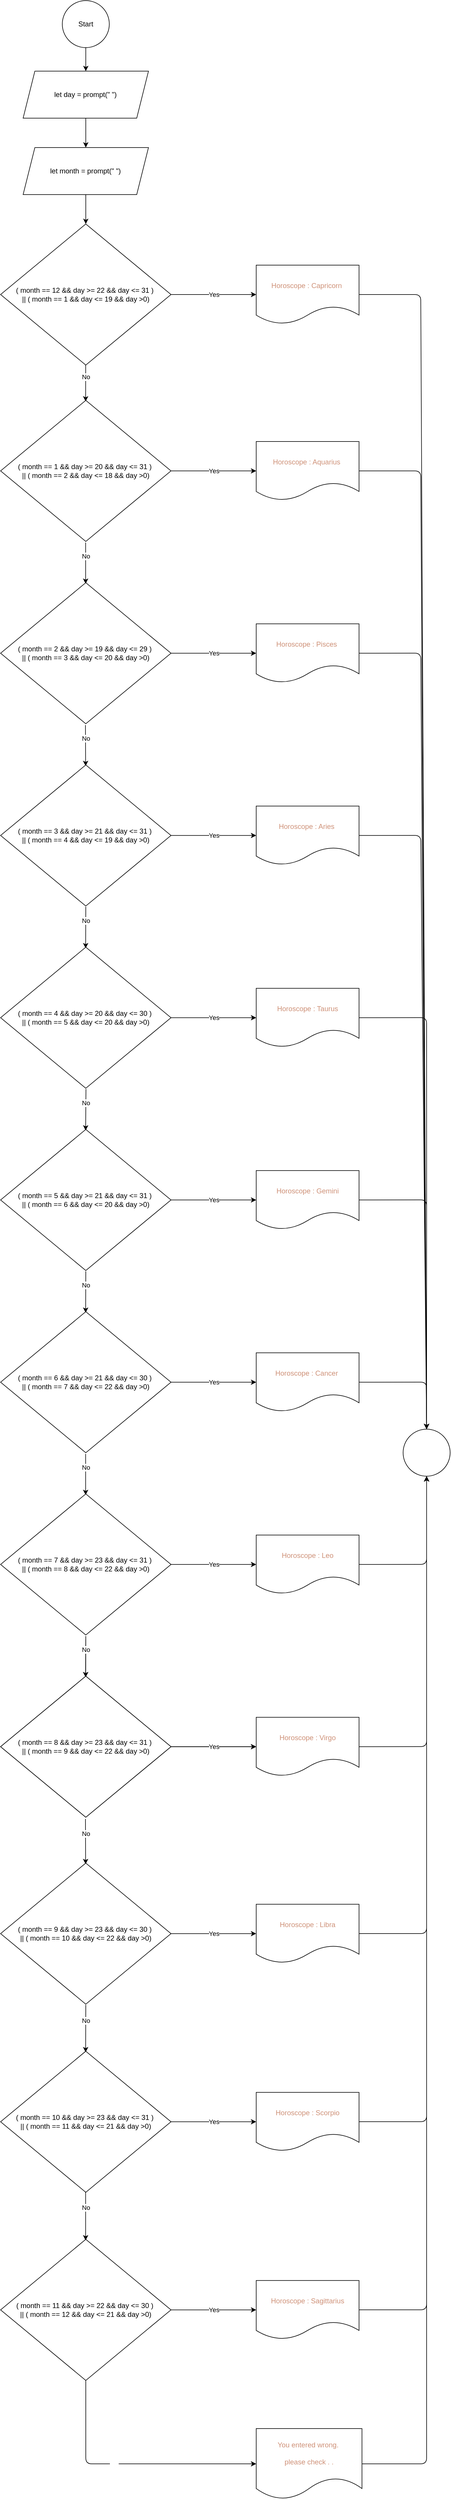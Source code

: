 <mxfile>
    <diagram id="InhZgXvjEY7na0MZGyS1" name="Page-1">
        <mxGraphModel dx="482" dy="454" grid="1" gridSize="10" guides="1" tooltips="1" connect="1" arrows="1" fold="1" page="1" pageScale="1" pageWidth="827" pageHeight="1169" math="0" shadow="0">
            <root>
                <mxCell id="0"/>
                <mxCell id="1" parent="0"/>
                <mxCell id="4" value="" style="edgeStyle=none;html=1;exitX=0.5;exitY=1;exitDx=0;exitDy=0;" edge="1" parent="1" source="2" target="3">
                    <mxGeometry relative="1" as="geometry">
                        <mxPoint x="160" y="90" as="sourcePoint"/>
                    </mxGeometry>
                </mxCell>
                <mxCell id="2" value="Start" style="ellipse;whiteSpace=wrap;html=1;aspect=fixed;" vertex="1" parent="1">
                    <mxGeometry x="120.01" y="10" width="80" height="80" as="geometry"/>
                </mxCell>
                <mxCell id="6" style="edgeStyle=none;html=1;entryX=0.5;entryY=0;entryDx=0;entryDy=0;" edge="1" parent="1" source="3" target="5">
                    <mxGeometry relative="1" as="geometry"/>
                </mxCell>
                <mxCell id="3" value="let day = prompt(&quot; &quot;)" style="shape=parallelogram;perimeter=parallelogramPerimeter;whiteSpace=wrap;html=1;fixedSize=1;" vertex="1" parent="1">
                    <mxGeometry x="53.34" y="130" width="213.33" height="80" as="geometry"/>
                </mxCell>
                <mxCell id="10" value="" style="edgeStyle=none;html=1;" edge="1" parent="1" source="5" target="9">
                    <mxGeometry relative="1" as="geometry"/>
                </mxCell>
                <mxCell id="5" value="let month = prompt(&quot; &quot;)" style="shape=parallelogram;perimeter=parallelogramPerimeter;whiteSpace=wrap;html=1;fixedSize=1;" vertex="1" parent="1">
                    <mxGeometry x="53.34" y="260" width="213.33" height="80" as="geometry"/>
                </mxCell>
                <mxCell id="12" value="Yes" style="edgeStyle=none;html=1;" edge="1" parent="1" source="9" target="11">
                    <mxGeometry relative="1" as="geometry"/>
                </mxCell>
                <mxCell id="14" value="" style="edgeStyle=none;html=1;entryX=0.499;entryY=0.008;entryDx=0;entryDy=0;entryPerimeter=0;" edge="1" parent="1" source="9" target="16">
                    <mxGeometry relative="1" as="geometry">
                        <mxPoint x="160" y="790" as="targetPoint"/>
                    </mxGeometry>
                </mxCell>
                <mxCell id="15" value="No" style="edgeLabel;html=1;align=center;verticalAlign=middle;resizable=0;points=[];" vertex="1" connectable="0" parent="14">
                    <mxGeometry x="-0.348" y="-1" relative="1" as="geometry">
                        <mxPoint x="1" as="offset"/>
                    </mxGeometry>
                </mxCell>
                <mxCell id="9" value="( month == 12 &amp;amp;&amp;amp; day &amp;gt;= 22 &amp;amp;&amp;amp; day &amp;lt;= 31 )&amp;nbsp;&lt;br&gt;|| ( month == 1 &amp;amp;&amp;amp; day &amp;lt;= 19 &amp;amp;&amp;amp; day &amp;gt;0)" style="rhombus;whiteSpace=wrap;html=1;" vertex="1" parent="1">
                    <mxGeometry x="15" y="390" width="290" height="240" as="geometry"/>
                </mxCell>
                <mxCell id="79" style="edgeStyle=none;html=1;fontColor=#fff;" edge="1" parent="1" source="11" target="78">
                    <mxGeometry relative="1" as="geometry">
                        <Array as="points">
                            <mxPoint x="730" y="510"/>
                        </Array>
                    </mxGeometry>
                </mxCell>
                <mxCell id="11" value="&lt;font color=&quot;#ce9178&quot;&gt;Horoscope : Capricorn&amp;nbsp;&lt;/font&gt;" style="shape=document;whiteSpace=wrap;html=1;boundedLbl=1;" vertex="1" parent="1">
                    <mxGeometry x="450" y="460" width="175" height="100" as="geometry"/>
                </mxCell>
                <mxCell id="16" value="( month == 1 &amp;amp;&amp;amp; day &amp;gt;= 20 &amp;amp;&amp;amp; day &amp;lt;= 31 )&amp;nbsp;&lt;br&gt;|| ( month == 2 &amp;amp;&amp;amp; day &amp;lt;= 18 &amp;amp;&amp;amp; day &amp;gt;0)" style="rhombus;whiteSpace=wrap;html=1;" vertex="1" parent="1">
                    <mxGeometry x="15.01" y="690" width="290" height="240" as="geometry"/>
                </mxCell>
                <mxCell id="17" value="Yes" style="edgeStyle=none;html=1;exitX=1;exitY=0.5;exitDx=0;exitDy=0;" edge="1" parent="1" target="18" source="16">
                    <mxGeometry relative="1" as="geometry">
                        <mxPoint x="310" y="810" as="sourcePoint"/>
                    </mxGeometry>
                </mxCell>
                <mxCell id="80" style="edgeStyle=none;html=1;fontColor=#fff;entryX=0.5;entryY=0;entryDx=0;entryDy=0;" edge="1" parent="1" source="18" target="78">
                    <mxGeometry relative="1" as="geometry">
                        <mxPoint x="730" y="810" as="targetPoint"/>
                        <Array as="points">
                            <mxPoint x="730" y="810"/>
                        </Array>
                    </mxGeometry>
                </mxCell>
                <mxCell id="18" value="&lt;font color=&quot;#ce9178&quot;&gt;Horoscope : Aquarius&amp;nbsp;&lt;/font&gt;" style="shape=document;whiteSpace=wrap;html=1;boundedLbl=1;" vertex="1" parent="1">
                    <mxGeometry x="450" y="760" width="175" height="100" as="geometry"/>
                </mxCell>
                <mxCell id="21" value="" style="edgeStyle=none;html=1;entryX=0.499;entryY=0.008;entryDx=0;entryDy=0;entryPerimeter=0;exitX=0.499;exitY=1.008;exitDx=0;exitDy=0;exitPerimeter=0;" edge="1" parent="1" target="23" source="16">
                    <mxGeometry relative="1" as="geometry">
                        <mxPoint x="159.809" y="940.002" as="sourcePoint"/>
                        <mxPoint x="160" y="1100.16" as="targetPoint"/>
                    </mxGeometry>
                </mxCell>
                <mxCell id="22" value="No" style="edgeLabel;html=1;align=center;verticalAlign=middle;resizable=0;points=[];" vertex="1" connectable="0" parent="21">
                    <mxGeometry x="-0.348" y="-1" relative="1" as="geometry">
                        <mxPoint x="1" as="offset"/>
                    </mxGeometry>
                </mxCell>
                <mxCell id="23" value="( month == 2 &amp;amp;&amp;amp; day &amp;gt;= 19 &amp;amp;&amp;amp; day &amp;lt;= 29 )&amp;nbsp;&lt;br&gt;|| ( month == 3 &amp;amp;&amp;amp; day &amp;lt;= 20 &amp;amp;&amp;amp; day &amp;gt;0)" style="rhombus;whiteSpace=wrap;html=1;" vertex="1" parent="1">
                    <mxGeometry x="15" y="1000.16" width="290" height="240" as="geometry"/>
                </mxCell>
                <mxCell id="24" value="Yes" style="edgeStyle=none;html=1;exitX=1;exitY=0.5;exitDx=0;exitDy=0;" edge="1" parent="1" source="23" target="25">
                    <mxGeometry relative="1" as="geometry">
                        <mxPoint x="310" y="1120.16" as="sourcePoint"/>
                    </mxGeometry>
                </mxCell>
                <mxCell id="81" style="edgeStyle=none;html=1;fontColor=#fff;entryX=0.5;entryY=0;entryDx=0;entryDy=0;" edge="1" parent="1" source="25" target="78">
                    <mxGeometry relative="1" as="geometry">
                        <mxPoint x="730" y="1120" as="targetPoint"/>
                        <Array as="points">
                            <mxPoint x="730" y="1120"/>
                        </Array>
                    </mxGeometry>
                </mxCell>
                <mxCell id="25" value="&lt;font color=&quot;#ce9178&quot;&gt;Horoscope : Pisces&amp;nbsp;&lt;/font&gt;" style="shape=document;whiteSpace=wrap;html=1;boundedLbl=1;" vertex="1" parent="1">
                    <mxGeometry x="450" y="1070.16" width="175" height="100" as="geometry"/>
                </mxCell>
                <mxCell id="26" value="" style="edgeStyle=none;html=1;entryX=0.499;entryY=0.008;entryDx=0;entryDy=0;entryPerimeter=0;exitX=0.498;exitY=1.009;exitDx=0;exitDy=0;exitPerimeter=0;" edge="1" parent="1" target="28" source="23">
                    <mxGeometry relative="1" as="geometry">
                        <mxPoint x="159.809" y="1250.002" as="sourcePoint"/>
                        <mxPoint x="160" y="1410.16" as="targetPoint"/>
                    </mxGeometry>
                </mxCell>
                <mxCell id="27" value="No" style="edgeLabel;html=1;align=center;verticalAlign=middle;resizable=0;points=[];" vertex="1" connectable="0" parent="26">
                    <mxGeometry x="-0.348" y="-1" relative="1" as="geometry">
                        <mxPoint x="1" as="offset"/>
                    </mxGeometry>
                </mxCell>
                <mxCell id="28" value="( month == 3 &amp;amp;&amp;amp; day &amp;gt;= 21 &amp;amp;&amp;amp; day &amp;lt;= 31 )&amp;nbsp;&lt;br&gt;|| ( month == 4 &amp;amp;&amp;amp; day &amp;lt;= 19 &amp;amp;&amp;amp; day &amp;gt;0)" style="rhombus;whiteSpace=wrap;html=1;" vertex="1" parent="1">
                    <mxGeometry x="15" y="1310.16" width="290" height="240" as="geometry"/>
                </mxCell>
                <mxCell id="29" value="Yes" style="edgeStyle=none;html=1;exitX=1;exitY=0.5;exitDx=0;exitDy=0;" edge="1" parent="1" source="28" target="30">
                    <mxGeometry relative="1" as="geometry">
                        <mxPoint x="310" y="1430.16" as="sourcePoint"/>
                    </mxGeometry>
                </mxCell>
                <mxCell id="85" style="edgeStyle=none;html=1;entryX=0.5;entryY=0;entryDx=0;entryDy=0;fontColor=#fff;" edge="1" parent="1" source="30" target="78">
                    <mxGeometry relative="1" as="geometry">
                        <Array as="points">
                            <mxPoint x="730" y="1430"/>
                        </Array>
                    </mxGeometry>
                </mxCell>
                <mxCell id="30" value="&lt;font color=&quot;#ce9178&quot;&gt;Horoscope : Aries&amp;nbsp;&lt;/font&gt;" style="shape=document;whiteSpace=wrap;html=1;boundedLbl=1;" vertex="1" parent="1">
                    <mxGeometry x="450" y="1380.16" width="175" height="100" as="geometry"/>
                </mxCell>
                <mxCell id="31" value="" style="edgeStyle=none;html=1;entryX=0.499;entryY=0.008;entryDx=0;entryDy=0;entryPerimeter=0;exitX=0.5;exitY=1.005;exitDx=0;exitDy=0;exitPerimeter=0;" edge="1" parent="1" target="33" source="28">
                    <mxGeometry relative="1" as="geometry">
                        <mxPoint x="159.819" y="1560.002" as="sourcePoint"/>
                        <mxPoint x="160.01" y="1720.16" as="targetPoint"/>
                    </mxGeometry>
                </mxCell>
                <mxCell id="32" value="No" style="edgeLabel;html=1;align=center;verticalAlign=middle;resizable=0;points=[];" vertex="1" connectable="0" parent="31">
                    <mxGeometry x="-0.348" y="-1" relative="1" as="geometry">
                        <mxPoint x="1" as="offset"/>
                    </mxGeometry>
                </mxCell>
                <mxCell id="33" value="( month == 4 &amp;amp;&amp;amp; day &amp;gt;= 20 &amp;amp;&amp;amp; day &amp;lt;= 30 )&amp;nbsp;&lt;br&gt;|| ( month == 5 &amp;amp;&amp;amp; day &amp;lt;= 20 &amp;amp;&amp;amp; day &amp;gt;0)" style="rhombus;whiteSpace=wrap;html=1;" vertex="1" parent="1">
                    <mxGeometry x="15.01" y="1620.16" width="290" height="240" as="geometry"/>
                </mxCell>
                <mxCell id="34" value="Yes" style="edgeStyle=none;html=1;exitX=1;exitY=0.5;exitDx=0;exitDy=0;" edge="1" parent="1" source="33" target="35">
                    <mxGeometry relative="1" as="geometry">
                        <mxPoint x="310.01" y="1740.16" as="sourcePoint"/>
                    </mxGeometry>
                </mxCell>
                <mxCell id="84" style="edgeStyle=none;html=1;entryX=0.5;entryY=0;entryDx=0;entryDy=0;fontColor=#fff;" edge="1" parent="1" source="35" target="78">
                    <mxGeometry relative="1" as="geometry">
                        <Array as="points">
                            <mxPoint x="740" y="1740"/>
                        </Array>
                    </mxGeometry>
                </mxCell>
                <mxCell id="35" value="&lt;font color=&quot;#ce9178&quot;&gt;Horoscope : Taurus&lt;/font&gt;" style="shape=document;whiteSpace=wrap;html=1;boundedLbl=1;" vertex="1" parent="1">
                    <mxGeometry x="450.01" y="1690.16" width="175" height="100" as="geometry"/>
                </mxCell>
                <mxCell id="36" value="" style="edgeStyle=none;html=1;entryX=0.499;entryY=0.008;entryDx=0;entryDy=0;entryPerimeter=0;exitX=0.501;exitY=1.005;exitDx=0;exitDy=0;exitPerimeter=0;" edge="1" parent="1" target="38" source="33">
                    <mxGeometry relative="1" as="geometry">
                        <mxPoint x="159.819" y="1870.002" as="sourcePoint"/>
                        <mxPoint x="160.01" y="2030.16" as="targetPoint"/>
                    </mxGeometry>
                </mxCell>
                <mxCell id="37" value="No" style="edgeLabel;html=1;align=center;verticalAlign=middle;resizable=0;points=[];" vertex="1" connectable="0" parent="36">
                    <mxGeometry x="-0.348" y="-1" relative="1" as="geometry">
                        <mxPoint x="1" as="offset"/>
                    </mxGeometry>
                </mxCell>
                <mxCell id="38" value="( month == 5 &amp;amp;&amp;amp; day &amp;gt;= 21 &amp;amp;&amp;amp; day &amp;lt;= 31 )&amp;nbsp;&lt;br&gt;|| ( month == 6 &amp;amp;&amp;amp; day &amp;lt;= 20 &amp;amp;&amp;amp; day &amp;gt;0)" style="rhombus;whiteSpace=wrap;html=1;" vertex="1" parent="1">
                    <mxGeometry x="15.01" y="1930.16" width="290" height="240" as="geometry"/>
                </mxCell>
                <mxCell id="39" value="Yes" style="edgeStyle=none;html=1;exitX=1;exitY=0.5;exitDx=0;exitDy=0;" edge="1" parent="1" source="38" target="40">
                    <mxGeometry relative="1" as="geometry">
                        <mxPoint x="310.01" y="2050.16" as="sourcePoint"/>
                    </mxGeometry>
                </mxCell>
                <mxCell id="83" style="edgeStyle=none;html=1;entryX=0.5;entryY=0;entryDx=0;entryDy=0;fontColor=#fff;" edge="1" parent="1" source="40" target="78">
                    <mxGeometry relative="1" as="geometry">
                        <Array as="points">
                            <mxPoint x="740" y="2050"/>
                        </Array>
                    </mxGeometry>
                </mxCell>
                <mxCell id="40" value="&lt;font color=&quot;#ce9178&quot;&gt;Horoscope : Gemini&lt;/font&gt;" style="shape=document;whiteSpace=wrap;html=1;boundedLbl=1;" vertex="1" parent="1">
                    <mxGeometry x="450.01" y="2000.16" width="175" height="100" as="geometry"/>
                </mxCell>
                <mxCell id="41" value="" style="edgeStyle=none;html=1;entryX=0.499;entryY=0.008;entryDx=0;entryDy=0;entryPerimeter=0;exitX=0.5;exitY=1.005;exitDx=0;exitDy=0;exitPerimeter=0;" edge="1" parent="1" target="43" source="38">
                    <mxGeometry relative="1" as="geometry">
                        <mxPoint x="159.819" y="2180.002" as="sourcePoint"/>
                        <mxPoint x="160.01" y="2340.16" as="targetPoint"/>
                    </mxGeometry>
                </mxCell>
                <mxCell id="42" value="No" style="edgeLabel;html=1;align=center;verticalAlign=middle;resizable=0;points=[];" vertex="1" connectable="0" parent="41">
                    <mxGeometry x="-0.348" y="-1" relative="1" as="geometry">
                        <mxPoint x="1" as="offset"/>
                    </mxGeometry>
                </mxCell>
                <mxCell id="43" value="( month == 6 &amp;amp;&amp;amp; day &amp;gt;= 21 &amp;amp;&amp;amp; day &amp;lt;= 30 )&amp;nbsp;&lt;br&gt;|| ( month == 7 &amp;amp;&amp;amp; day &amp;lt;= 22 &amp;amp;&amp;amp; day &amp;gt;0)" style="rhombus;whiteSpace=wrap;html=1;" vertex="1" parent="1">
                    <mxGeometry x="15.01" y="2240.16" width="290" height="240" as="geometry"/>
                </mxCell>
                <mxCell id="44" value="Yes" style="edgeStyle=none;html=1;exitX=1;exitY=0.5;exitDx=0;exitDy=0;" edge="1" parent="1" source="43" target="45">
                    <mxGeometry relative="1" as="geometry">
                        <mxPoint x="310.01" y="2360.16" as="sourcePoint"/>
                    </mxGeometry>
                </mxCell>
                <mxCell id="82" style="edgeStyle=none;html=1;entryX=0.5;entryY=0;entryDx=0;entryDy=0;fontColor=#fff;" edge="1" parent="1" source="45" target="78">
                    <mxGeometry relative="1" as="geometry">
                        <Array as="points">
                            <mxPoint x="740" y="2360"/>
                        </Array>
                    </mxGeometry>
                </mxCell>
                <mxCell id="45" value="&lt;font color=&quot;#ce9178&quot;&gt;Horoscope : Cancer&amp;nbsp;&lt;/font&gt;" style="shape=document;whiteSpace=wrap;html=1;boundedLbl=1;" vertex="1" parent="1">
                    <mxGeometry x="450.01" y="2310.16" width="175" height="100" as="geometry"/>
                </mxCell>
                <mxCell id="46" value="" style="edgeStyle=none;html=1;entryX=0.499;entryY=0.008;entryDx=0;entryDy=0;entryPerimeter=0;exitX=0.499;exitY=1.008;exitDx=0;exitDy=0;exitPerimeter=0;" edge="1" parent="1" target="48" source="43">
                    <mxGeometry relative="1" as="geometry">
                        <mxPoint x="159.819" y="2490.002" as="sourcePoint"/>
                        <mxPoint x="160.01" y="2650.16" as="targetPoint"/>
                    </mxGeometry>
                </mxCell>
                <mxCell id="47" value="No" style="edgeLabel;html=1;align=center;verticalAlign=middle;resizable=0;points=[];" vertex="1" connectable="0" parent="46">
                    <mxGeometry x="-0.348" y="-1" relative="1" as="geometry">
                        <mxPoint x="1" as="offset"/>
                    </mxGeometry>
                </mxCell>
                <mxCell id="48" value="( month == 7 &amp;amp;&amp;amp; day &amp;gt;= 23 &amp;amp;&amp;amp; day &amp;lt;= 31 )&amp;nbsp;&lt;br&gt;|| ( month == 8 &amp;amp;&amp;amp; day &amp;lt;= 22 &amp;amp;&amp;amp; day &amp;gt;0)" style="rhombus;whiteSpace=wrap;html=1;" vertex="1" parent="1">
                    <mxGeometry x="15.01" y="2550.16" width="290" height="240" as="geometry"/>
                </mxCell>
                <mxCell id="49" value="Yes" style="edgeStyle=none;html=1;exitX=1;exitY=0.5;exitDx=0;exitDy=0;" edge="1" parent="1" source="48" target="50">
                    <mxGeometry relative="1" as="geometry">
                        <mxPoint x="310.01" y="2670.16" as="sourcePoint"/>
                    </mxGeometry>
                </mxCell>
                <mxCell id="86" style="edgeStyle=none;html=1;entryX=0.5;entryY=1;entryDx=0;entryDy=0;fontColor=#fff;" edge="1" parent="1" source="50" target="78">
                    <mxGeometry relative="1" as="geometry">
                        <Array as="points">
                            <mxPoint x="740" y="2670"/>
                        </Array>
                    </mxGeometry>
                </mxCell>
                <mxCell id="50" value="&lt;font color=&quot;#ce9178&quot;&gt;Horoscope : Leo&lt;/font&gt;" style="shape=document;whiteSpace=wrap;html=1;boundedLbl=1;" vertex="1" parent="1">
                    <mxGeometry x="450.01" y="2620.16" width="175" height="100" as="geometry"/>
                </mxCell>
                <mxCell id="51" value="" style="edgeStyle=none;html=1;entryX=0.499;entryY=0.008;entryDx=0;entryDy=0;entryPerimeter=0;exitX=0.5;exitY=1.008;exitDx=0;exitDy=0;exitPerimeter=0;" edge="1" parent="1" target="53" source="48">
                    <mxGeometry relative="1" as="geometry">
                        <mxPoint x="159.819" y="2800.002" as="sourcePoint"/>
                        <mxPoint x="160.01" y="2960.16" as="targetPoint"/>
                    </mxGeometry>
                </mxCell>
                <mxCell id="52" value="No" style="edgeLabel;html=1;align=center;verticalAlign=middle;resizable=0;points=[];" vertex="1" connectable="0" parent="51">
                    <mxGeometry x="-0.348" y="-1" relative="1" as="geometry">
                        <mxPoint x="1" as="offset"/>
                    </mxGeometry>
                </mxCell>
                <mxCell id="53" value="( month == 8 &amp;amp;&amp;amp; day &amp;gt;= 23 &amp;amp;&amp;amp; day &amp;lt;= 31 )&amp;nbsp;&lt;br&gt;|| ( month == 9 &amp;amp;&amp;amp; day &amp;lt;= 22 &amp;amp;&amp;amp; day &amp;gt;0)" style="rhombus;whiteSpace=wrap;html=1;" vertex="1" parent="1">
                    <mxGeometry x="15.01" y="2860.16" width="290" height="240" as="geometry"/>
                </mxCell>
                <mxCell id="54" value="Yes" style="edgeStyle=none;html=1;exitX=1;exitY=0.5;exitDx=0;exitDy=0;" edge="1" parent="1" source="53" target="55">
                    <mxGeometry relative="1" as="geometry">
                        <mxPoint x="310.01" y="2980.16" as="sourcePoint"/>
                    </mxGeometry>
                </mxCell>
                <mxCell id="87" style="edgeStyle=none;html=1;fontColor=#fff;" edge="1" parent="1" source="55">
                    <mxGeometry relative="1" as="geometry">
                        <mxPoint x="740" y="2520.0" as="targetPoint"/>
                        <Array as="points">
                            <mxPoint x="740" y="2980"/>
                        </Array>
                    </mxGeometry>
                </mxCell>
                <mxCell id="55" value="&lt;font color=&quot;#ce9178&quot;&gt;Horoscope : Virgo&lt;/font&gt;" style="shape=document;whiteSpace=wrap;html=1;boundedLbl=1;" vertex="1" parent="1">
                    <mxGeometry x="450.01" y="2930.16" width="175" height="100" as="geometry"/>
                </mxCell>
                <mxCell id="56" value="" style="edgeStyle=none;html=1;entryX=0.499;entryY=0.008;entryDx=0;entryDy=0;entryPerimeter=0;exitX=0.5;exitY=1.008;exitDx=0;exitDy=0;exitPerimeter=0;" edge="1" target="58" parent="1">
                    <mxGeometry relative="1" as="geometry">
                        <mxPoint x="160.01" y="2792.08" as="sourcePoint"/>
                        <mxPoint x="160.01" y="2960.16" as="targetPoint"/>
                    </mxGeometry>
                </mxCell>
                <mxCell id="57" value="No" style="edgeLabel;html=1;align=center;verticalAlign=middle;resizable=0;points=[];" vertex="1" connectable="0" parent="56">
                    <mxGeometry x="-0.348" y="-1" relative="1" as="geometry">
                        <mxPoint x="1" as="offset"/>
                    </mxGeometry>
                </mxCell>
                <mxCell id="58" value="( month == 8 &amp;amp;&amp;amp; day &amp;gt;= 23 &amp;amp;&amp;amp; day &amp;lt;= 31 )&amp;nbsp;&lt;br&gt;|| ( month == 9 &amp;amp;&amp;amp; day &amp;lt;= 22 &amp;amp;&amp;amp; day &amp;gt;0)" style="rhombus;whiteSpace=wrap;html=1;" vertex="1" parent="1">
                    <mxGeometry x="15.01" y="2860.16" width="290" height="240" as="geometry"/>
                </mxCell>
                <mxCell id="59" value="Yes" style="edgeStyle=none;html=1;exitX=1;exitY=0.5;exitDx=0;exitDy=0;" edge="1" source="58" parent="1">
                    <mxGeometry relative="1" as="geometry">
                        <mxPoint x="310.01" y="2980.16" as="sourcePoint"/>
                        <mxPoint x="450.01" y="2980.16" as="targetPoint"/>
                    </mxGeometry>
                </mxCell>
                <mxCell id="88" style="edgeStyle=none;html=1;entryX=0.5;entryY=1;entryDx=0;entryDy=0;fontColor=#fff;" edge="1" parent="1" source="60" target="78">
                    <mxGeometry relative="1" as="geometry">
                        <Array as="points">
                            <mxPoint x="740" y="3298"/>
                        </Array>
                    </mxGeometry>
                </mxCell>
                <mxCell id="60" value="&lt;font color=&quot;#ce9178&quot;&gt;Horoscope : Libra&lt;/font&gt;" style="shape=document;whiteSpace=wrap;html=1;boundedLbl=1;" vertex="1" parent="1">
                    <mxGeometry x="450" y="3248.08" width="175" height="100" as="geometry"/>
                </mxCell>
                <mxCell id="61" value="" style="edgeStyle=none;html=1;entryX=0.499;entryY=0.008;entryDx=0;entryDy=0;entryPerimeter=0;exitX=0.498;exitY=1.012;exitDx=0;exitDy=0;exitPerimeter=0;" edge="1" parent="1" target="63" source="58">
                    <mxGeometry relative="1" as="geometry">
                        <mxPoint x="160.0" y="3110" as="sourcePoint"/>
                        <mxPoint x="160" y="3278.08" as="targetPoint"/>
                    </mxGeometry>
                </mxCell>
                <mxCell id="62" value="No" style="edgeLabel;html=1;align=center;verticalAlign=middle;resizable=0;points=[];" vertex="1" connectable="0" parent="61">
                    <mxGeometry x="-0.348" y="-1" relative="1" as="geometry">
                        <mxPoint x="1" as="offset"/>
                    </mxGeometry>
                </mxCell>
                <mxCell id="63" value="( month == 9 &amp;amp;&amp;amp; day &amp;gt;= 23 &amp;amp;&amp;amp; day &amp;lt;= 30 )&amp;nbsp;&lt;br&gt;|| ( month == 10 &amp;amp;&amp;amp; day &amp;lt;= 22 &amp;amp;&amp;amp; day &amp;gt;0)" style="rhombus;whiteSpace=wrap;html=1;" vertex="1" parent="1">
                    <mxGeometry x="15.0" y="3178.08" width="290" height="240" as="geometry"/>
                </mxCell>
                <mxCell id="64" value="Yes" style="edgeStyle=none;html=1;exitX=1;exitY=0.5;exitDx=0;exitDy=0;" edge="1" parent="1" source="63">
                    <mxGeometry relative="1" as="geometry">
                        <mxPoint x="310" y="3298.08" as="sourcePoint"/>
                        <mxPoint x="450" y="3298.08" as="targetPoint"/>
                    </mxGeometry>
                </mxCell>
                <mxCell id="89" style="edgeStyle=none;html=1;entryX=0.5;entryY=1;entryDx=0;entryDy=0;fontColor=#fff;" edge="1" parent="1" source="65" target="78">
                    <mxGeometry relative="1" as="geometry">
                        <Array as="points">
                            <mxPoint x="740" y="3618"/>
                        </Array>
                    </mxGeometry>
                </mxCell>
                <mxCell id="65" value="&lt;font color=&quot;#ce9178&quot;&gt;Horoscope : Scorpio&lt;/font&gt;" style="shape=document;whiteSpace=wrap;html=1;boundedLbl=1;" vertex="1" parent="1">
                    <mxGeometry x="450" y="3568.08" width="175" height="100" as="geometry"/>
                </mxCell>
                <mxCell id="66" value="" style="edgeStyle=none;html=1;entryX=0.499;entryY=0.008;entryDx=0;entryDy=0;entryPerimeter=0;exitX=0.5;exitY=1.005;exitDx=0;exitDy=0;exitPerimeter=0;" edge="1" parent="1" target="68" source="63">
                    <mxGeometry relative="1" as="geometry">
                        <mxPoint x="160.0" y="3430" as="sourcePoint"/>
                        <mxPoint x="160" y="3598.08" as="targetPoint"/>
                    </mxGeometry>
                </mxCell>
                <mxCell id="67" value="No" style="edgeLabel;html=1;align=center;verticalAlign=middle;resizable=0;points=[];" vertex="1" connectable="0" parent="66">
                    <mxGeometry x="-0.348" y="-1" relative="1" as="geometry">
                        <mxPoint x="1" as="offset"/>
                    </mxGeometry>
                </mxCell>
                <mxCell id="68" value="( month == 10 &amp;amp;&amp;amp; day &amp;gt;= 23 &amp;amp;&amp;amp; day &amp;lt;= 31 )&amp;nbsp;&lt;br&gt;|| ( month == 11 &amp;amp;&amp;amp; day &amp;lt;= 21 &amp;amp;&amp;amp; day &amp;gt;0)" style="rhombus;whiteSpace=wrap;html=1;" vertex="1" parent="1">
                    <mxGeometry x="15.0" y="3498.08" width="290" height="240" as="geometry"/>
                </mxCell>
                <mxCell id="69" value="Yes" style="edgeStyle=none;html=1;exitX=1;exitY=0.5;exitDx=0;exitDy=0;" edge="1" parent="1" source="68">
                    <mxGeometry relative="1" as="geometry">
                        <mxPoint x="310" y="3618.08" as="sourcePoint"/>
                        <mxPoint x="450" y="3618.08" as="targetPoint"/>
                    </mxGeometry>
                </mxCell>
                <mxCell id="90" style="edgeStyle=none;html=1;entryX=0.5;entryY=1;entryDx=0;entryDy=0;fontColor=#fff;" edge="1" parent="1" source="70" target="78">
                    <mxGeometry relative="1" as="geometry">
                        <Array as="points">
                            <mxPoint x="740" y="3938"/>
                        </Array>
                    </mxGeometry>
                </mxCell>
                <mxCell id="70" value="&lt;font color=&quot;#ce9178&quot;&gt;Horoscope : Sagittarius&lt;/font&gt;" style="shape=document;whiteSpace=wrap;html=1;boundedLbl=1;" vertex="1" parent="1">
                    <mxGeometry x="450" y="3888.08" width="175" height="100" as="geometry"/>
                </mxCell>
                <mxCell id="71" value="" style="edgeStyle=none;html=1;entryX=0.499;entryY=0.008;entryDx=0;entryDy=0;entryPerimeter=0;exitX=0.499;exitY=0.996;exitDx=0;exitDy=0;exitPerimeter=0;" edge="1" parent="1" target="73" source="68">
                    <mxGeometry relative="1" as="geometry">
                        <mxPoint x="160.0" y="3750" as="sourcePoint"/>
                        <mxPoint x="160" y="3918.08" as="targetPoint"/>
                    </mxGeometry>
                </mxCell>
                <mxCell id="72" value="No" style="edgeLabel;html=1;align=center;verticalAlign=middle;resizable=0;points=[];" vertex="1" connectable="0" parent="71">
                    <mxGeometry x="-0.348" y="-1" relative="1" as="geometry">
                        <mxPoint x="1" as="offset"/>
                    </mxGeometry>
                </mxCell>
                <mxCell id="76" value="" style="edgeStyle=none;html=1;" edge="1" parent="1" source="73" target="75">
                    <mxGeometry relative="1" as="geometry">
                        <Array as="points">
                            <mxPoint x="160" y="4200"/>
                            <mxPoint x="280" y="4200"/>
                        </Array>
                    </mxGeometry>
                </mxCell>
                <mxCell id="77" value="&lt;font color=&quot;#ffffff&quot;&gt;No&lt;/font&gt;" style="edgeLabel;html=1;align=center;verticalAlign=middle;resizable=0;points=[];fontColor=#CE9178;" vertex="1" connectable="0" parent="76">
                    <mxGeometry x="-0.123" y="-2" relative="1" as="geometry">
                        <mxPoint y="-2" as="offset"/>
                    </mxGeometry>
                </mxCell>
                <mxCell id="73" value="( month == 11 &amp;amp;&amp;amp; day &amp;gt;= 22 &amp;amp;&amp;amp; day &amp;lt;= 30 )&amp;nbsp;&lt;br&gt;|| ( month == 12 &amp;amp;&amp;amp; day &amp;lt;= 21 &amp;amp;&amp;amp; day &amp;gt;0)" style="rhombus;whiteSpace=wrap;html=1;" vertex="1" parent="1">
                    <mxGeometry x="15.0" y="3818.08" width="290" height="240" as="geometry"/>
                </mxCell>
                <mxCell id="74" value="Yes" style="edgeStyle=none;html=1;exitX=1;exitY=0.5;exitDx=0;exitDy=0;" edge="1" parent="1" source="73">
                    <mxGeometry relative="1" as="geometry">
                        <mxPoint x="310" y="3938.08" as="sourcePoint"/>
                        <mxPoint x="450" y="3938.08" as="targetPoint"/>
                    </mxGeometry>
                </mxCell>
                <mxCell id="91" style="edgeStyle=none;html=1;entryX=0.5;entryY=1;entryDx=0;entryDy=0;fontColor=#fff;" edge="1" parent="1" source="75" target="78">
                    <mxGeometry relative="1" as="geometry">
                        <Array as="points">
                            <mxPoint x="740" y="4200"/>
                        </Array>
                    </mxGeometry>
                </mxCell>
                <mxCell id="75" value="&lt;font color=&quot;#ce9178&quot;&gt;You entered wrong.&amp;nbsp;&lt;br&gt;&lt;br&gt;please check . .&lt;/font&gt;" style="shape=document;whiteSpace=wrap;html=1;boundedLbl=1;" vertex="1" parent="1">
                    <mxGeometry x="450.01" y="4140" width="179.99" height="120" as="geometry"/>
                </mxCell>
                <mxCell id="78" value="End" style="ellipse;whiteSpace=wrap;html=1;aspect=fixed;fontColor=#fff;" vertex="1" parent="1">
                    <mxGeometry x="700" y="2440" width="80" height="80" as="geometry"/>
                </mxCell>
            </root>
        </mxGraphModel>
    </diagram>
</mxfile>